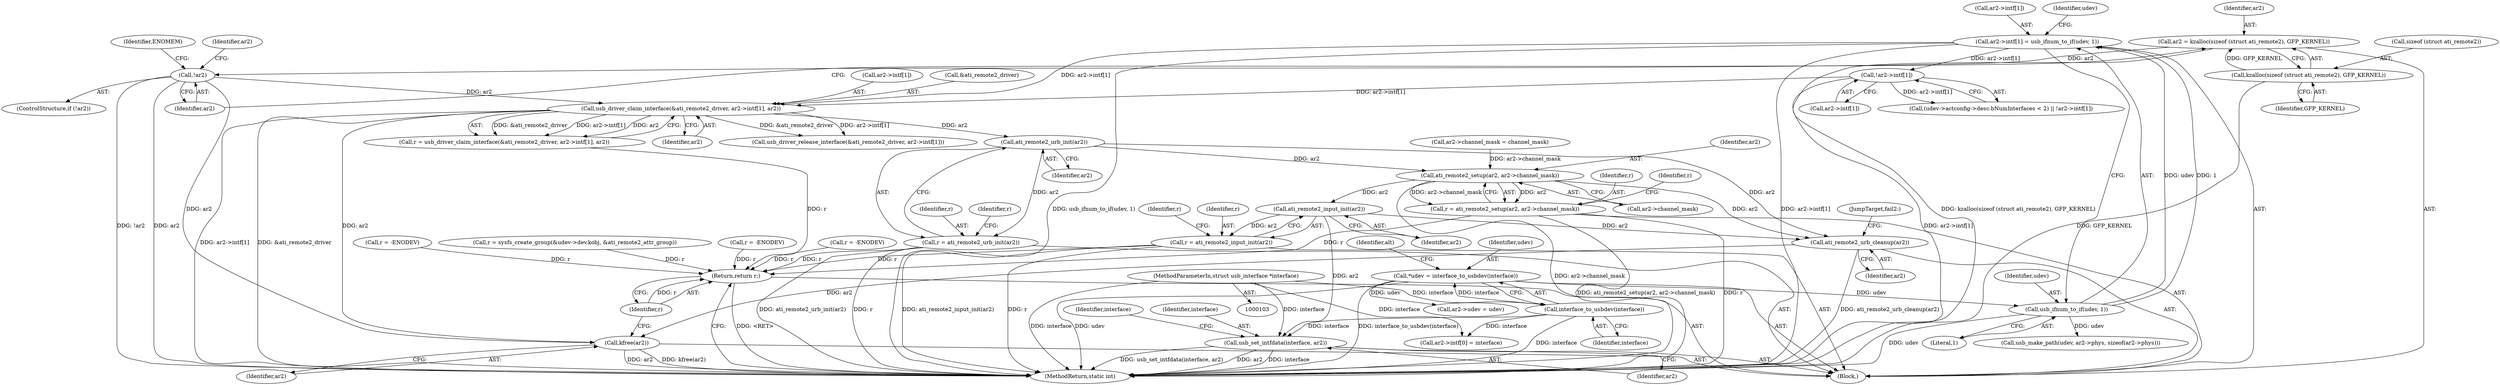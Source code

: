 digraph "0_linux_950336ba3e4a1ffd2ca60d29f6ef386dd2c7351d@pointer" {
"1000304" [label="(Call,ati_remote2_urb_init(ar2))"];
"1000241" [label="(Call,usb_driver_claim_interface(&ati_remote2_driver, ar2->intf[1], ar2))"];
"1000193" [label="(Call,ar2->intf[1] = usb_ifnum_to_if(udev, 1))"];
"1000199" [label="(Call,usb_ifnum_to_if(udev, 1))"];
"1000108" [label="(Call,*udev = interface_to_usbdev(interface))"];
"1000110" [label="(Call,interface_to_usbdev(interface))"];
"1000104" [label="(MethodParameterIn,struct usb_interface *interface)"];
"1000213" [label="(Call,!ar2->intf[1])"];
"1000136" [label="(Call,!ar2)"];
"1000129" [label="(Call,ar2 = kzalloc(sizeof (struct ati_remote2), GFP_KERNEL))"];
"1000131" [label="(Call,kzalloc(sizeof (struct ati_remote2), GFP_KERNEL))"];
"1000302" [label="(Call,r = ati_remote2_urb_init(ar2))"];
"1000412" [label="(Return,return r;)"];
"1000321" [label="(Call,ati_remote2_setup(ar2, ar2->channel_mask))"];
"1000319" [label="(Call,r = ati_remote2_setup(ar2, ar2->channel_mask))"];
"1000372" [label="(Call,ati_remote2_input_init(ar2))"];
"1000370" [label="(Call,r = ati_remote2_input_init(ar2))"];
"1000377" [label="(Call,usb_set_intfdata(interface, ar2))"];
"1000398" [label="(Call,ati_remote2_urb_cleanup(ar2))"];
"1000410" [label="(Call,kfree(ar2))"];
"1000283" [label="(Call,r = -ENODEV)"];
"1000143" [label="(Identifier,ar2)"];
"1000400" [label="(JumpTarget,fail2:)"];
"1000414" [label="(MethodReturn,static int)"];
"1000241" [label="(Call,usb_driver_claim_interface(&ati_remote2_driver, ar2->intf[1], ar2))"];
"1000194" [label="(Call,ar2->intf[1])"];
"1000378" [label="(Identifier,interface)"];
"1000239" [label="(Call,r = usb_driver_claim_interface(&ati_remote2_driver, ar2->intf[1], ar2))"];
"1000114" [label="(Identifier,alt)"];
"1000137" [label="(Identifier,ar2)"];
"1000321" [label="(Call,ati_remote2_setup(ar2, ar2->channel_mask))"];
"1000372" [label="(Call,ati_remote2_input_init(ar2))"];
"1000329" [label="(Call,usb_make_path(udev, ar2->phys, sizeof(ar2->phys)))"];
"1000141" [label="(Call,ar2->udev = udev)"];
"1000200" [label="(Identifier,udev)"];
"1000134" [label="(Identifier,GFP_KERNEL)"];
"1000411" [label="(Identifier,ar2)"];
"1000309" [label="(Call,ar2->channel_mask = channel_mask)"];
"1000203" [label="(Call,(udev->actconfig->desc.bNumInterfaces < 2) || !ar2->intf[1])"];
"1000399" [label="(Identifier,ar2)"];
"1000140" [label="(Identifier,ENOMEM)"];
"1000377" [label="(Call,usb_set_intfdata(interface, ar2))"];
"1000110" [label="(Call,interface_to_usbdev(interface))"];
"1000129" [label="(Call,ar2 = kzalloc(sizeof (struct ati_remote2), GFP_KERNEL))"];
"1000327" [label="(Identifier,r)"];
"1000234" [label="(Call,r = -ENODEV)"];
"1000214" [label="(Call,ar2->intf[1])"];
"1000108" [label="(Call,*udev = interface_to_usbdev(interface))"];
"1000410" [label="(Call,kfree(ar2))"];
"1000130" [label="(Identifier,ar2)"];
"1000201" [label="(Literal,1)"];
"1000302" [label="(Call,r = ati_remote2_urb_init(ar2))"];
"1000244" [label="(Call,ar2->intf[1])"];
"1000249" [label="(Identifier,ar2)"];
"1000213" [label="(Call,!ar2->intf[1])"];
"1000370" [label="(Call,r = ati_remote2_input_init(ar2))"];
"1000375" [label="(Identifier,r)"];
"1000135" [label="(ControlStructure,if (!ar2))"];
"1000413" [label="(Identifier,r)"];
"1000106" [label="(Block,)"];
"1000356" [label="(Call,r = sysfs_create_group(&udev->dev.kobj, &ati_remote2_attr_group))"];
"1000111" [label="(Identifier,interface)"];
"1000382" [label="(Identifier,interface)"];
"1000323" [label="(Call,ar2->channel_mask)"];
"1000242" [label="(Call,&ati_remote2_driver)"];
"1000373" [label="(Identifier,ar2)"];
"1000371" [label="(Identifier,r)"];
"1000319" [label="(Call,r = ati_remote2_setup(ar2, ar2->channel_mask))"];
"1000109" [label="(Identifier,udev)"];
"1000132" [label="(Call,sizeof (struct ati_remote2))"];
"1000303" [label="(Identifier,r)"];
"1000304" [label="(Call,ati_remote2_urb_init(ar2))"];
"1000412" [label="(Return,return r;)"];
"1000398" [label="(Call,ati_remote2_urb_cleanup(ar2))"];
"1000401" [label="(Call,usb_driver_release_interface(&ati_remote2_driver, ar2->intf[1]))"];
"1000305" [label="(Identifier,ar2)"];
"1000208" [label="(Identifier,udev)"];
"1000172" [label="(Call,ar2->intf[0] = interface)"];
"1000307" [label="(Identifier,r)"];
"1000322" [label="(Identifier,ar2)"];
"1000193" [label="(Call,ar2->intf[1] = usb_ifnum_to_if(udev, 1))"];
"1000131" [label="(Call,kzalloc(sizeof (struct ati_remote2), GFP_KERNEL))"];
"1000167" [label="(Call,r = -ENODEV)"];
"1000104" [label="(MethodParameterIn,struct usb_interface *interface)"];
"1000199" [label="(Call,usb_ifnum_to_if(udev, 1))"];
"1000379" [label="(Identifier,ar2)"];
"1000320" [label="(Identifier,r)"];
"1000136" [label="(Call,!ar2)"];
"1000304" -> "1000302"  [label="AST: "];
"1000304" -> "1000305"  [label="CFG: "];
"1000305" -> "1000304"  [label="AST: "];
"1000302" -> "1000304"  [label="CFG: "];
"1000304" -> "1000302"  [label="DDG: ar2"];
"1000241" -> "1000304"  [label="DDG: ar2"];
"1000304" -> "1000321"  [label="DDG: ar2"];
"1000304" -> "1000398"  [label="DDG: ar2"];
"1000241" -> "1000239"  [label="AST: "];
"1000241" -> "1000249"  [label="CFG: "];
"1000242" -> "1000241"  [label="AST: "];
"1000244" -> "1000241"  [label="AST: "];
"1000249" -> "1000241"  [label="AST: "];
"1000239" -> "1000241"  [label="CFG: "];
"1000241" -> "1000414"  [label="DDG: &ati_remote2_driver"];
"1000241" -> "1000414"  [label="DDG: ar2->intf[1]"];
"1000241" -> "1000239"  [label="DDG: &ati_remote2_driver"];
"1000241" -> "1000239"  [label="DDG: ar2->intf[1]"];
"1000241" -> "1000239"  [label="DDG: ar2"];
"1000193" -> "1000241"  [label="DDG: ar2->intf[1]"];
"1000213" -> "1000241"  [label="DDG: ar2->intf[1]"];
"1000136" -> "1000241"  [label="DDG: ar2"];
"1000241" -> "1000401"  [label="DDG: &ati_remote2_driver"];
"1000241" -> "1000401"  [label="DDG: ar2->intf[1]"];
"1000241" -> "1000410"  [label="DDG: ar2"];
"1000193" -> "1000106"  [label="AST: "];
"1000193" -> "1000199"  [label="CFG: "];
"1000194" -> "1000193"  [label="AST: "];
"1000199" -> "1000193"  [label="AST: "];
"1000208" -> "1000193"  [label="CFG: "];
"1000193" -> "1000414"  [label="DDG: ar2->intf[1]"];
"1000193" -> "1000414"  [label="DDG: usb_ifnum_to_if(udev, 1)"];
"1000199" -> "1000193"  [label="DDG: udev"];
"1000199" -> "1000193"  [label="DDG: 1"];
"1000193" -> "1000213"  [label="DDG: ar2->intf[1]"];
"1000199" -> "1000201"  [label="CFG: "];
"1000200" -> "1000199"  [label="AST: "];
"1000201" -> "1000199"  [label="AST: "];
"1000199" -> "1000414"  [label="DDG: udev"];
"1000108" -> "1000199"  [label="DDG: udev"];
"1000199" -> "1000329"  [label="DDG: udev"];
"1000108" -> "1000106"  [label="AST: "];
"1000108" -> "1000110"  [label="CFG: "];
"1000109" -> "1000108"  [label="AST: "];
"1000110" -> "1000108"  [label="AST: "];
"1000114" -> "1000108"  [label="CFG: "];
"1000108" -> "1000414"  [label="DDG: interface_to_usbdev(interface)"];
"1000108" -> "1000414"  [label="DDG: udev"];
"1000110" -> "1000108"  [label="DDG: interface"];
"1000108" -> "1000141"  [label="DDG: udev"];
"1000110" -> "1000111"  [label="CFG: "];
"1000111" -> "1000110"  [label="AST: "];
"1000110" -> "1000414"  [label="DDG: interface"];
"1000104" -> "1000110"  [label="DDG: interface"];
"1000110" -> "1000172"  [label="DDG: interface"];
"1000110" -> "1000377"  [label="DDG: interface"];
"1000104" -> "1000103"  [label="AST: "];
"1000104" -> "1000414"  [label="DDG: interface"];
"1000104" -> "1000172"  [label="DDG: interface"];
"1000104" -> "1000377"  [label="DDG: interface"];
"1000213" -> "1000203"  [label="AST: "];
"1000213" -> "1000214"  [label="CFG: "];
"1000214" -> "1000213"  [label="AST: "];
"1000203" -> "1000213"  [label="CFG: "];
"1000213" -> "1000414"  [label="DDG: ar2->intf[1]"];
"1000213" -> "1000203"  [label="DDG: ar2->intf[1]"];
"1000136" -> "1000135"  [label="AST: "];
"1000136" -> "1000137"  [label="CFG: "];
"1000137" -> "1000136"  [label="AST: "];
"1000140" -> "1000136"  [label="CFG: "];
"1000143" -> "1000136"  [label="CFG: "];
"1000136" -> "1000414"  [label="DDG: !ar2"];
"1000136" -> "1000414"  [label="DDG: ar2"];
"1000129" -> "1000136"  [label="DDG: ar2"];
"1000136" -> "1000410"  [label="DDG: ar2"];
"1000129" -> "1000106"  [label="AST: "];
"1000129" -> "1000131"  [label="CFG: "];
"1000130" -> "1000129"  [label="AST: "];
"1000131" -> "1000129"  [label="AST: "];
"1000137" -> "1000129"  [label="CFG: "];
"1000129" -> "1000414"  [label="DDG: kzalloc(sizeof (struct ati_remote2), GFP_KERNEL)"];
"1000131" -> "1000129"  [label="DDG: GFP_KERNEL"];
"1000131" -> "1000134"  [label="CFG: "];
"1000132" -> "1000131"  [label="AST: "];
"1000134" -> "1000131"  [label="AST: "];
"1000131" -> "1000414"  [label="DDG: GFP_KERNEL"];
"1000302" -> "1000106"  [label="AST: "];
"1000303" -> "1000302"  [label="AST: "];
"1000307" -> "1000302"  [label="CFG: "];
"1000302" -> "1000414"  [label="DDG: ati_remote2_urb_init(ar2)"];
"1000302" -> "1000414"  [label="DDG: r"];
"1000302" -> "1000412"  [label="DDG: r"];
"1000412" -> "1000106"  [label="AST: "];
"1000412" -> "1000413"  [label="CFG: "];
"1000413" -> "1000412"  [label="AST: "];
"1000414" -> "1000412"  [label="CFG: "];
"1000412" -> "1000414"  [label="DDG: <RET>"];
"1000413" -> "1000412"  [label="DDG: r"];
"1000167" -> "1000412"  [label="DDG: r"];
"1000283" -> "1000412"  [label="DDG: r"];
"1000234" -> "1000412"  [label="DDG: r"];
"1000239" -> "1000412"  [label="DDG: r"];
"1000319" -> "1000412"  [label="DDG: r"];
"1000370" -> "1000412"  [label="DDG: r"];
"1000356" -> "1000412"  [label="DDG: r"];
"1000321" -> "1000319"  [label="AST: "];
"1000321" -> "1000323"  [label="CFG: "];
"1000322" -> "1000321"  [label="AST: "];
"1000323" -> "1000321"  [label="AST: "];
"1000319" -> "1000321"  [label="CFG: "];
"1000321" -> "1000414"  [label="DDG: ar2->channel_mask"];
"1000321" -> "1000319"  [label="DDG: ar2"];
"1000321" -> "1000319"  [label="DDG: ar2->channel_mask"];
"1000309" -> "1000321"  [label="DDG: ar2->channel_mask"];
"1000321" -> "1000372"  [label="DDG: ar2"];
"1000321" -> "1000398"  [label="DDG: ar2"];
"1000319" -> "1000106"  [label="AST: "];
"1000320" -> "1000319"  [label="AST: "];
"1000327" -> "1000319"  [label="CFG: "];
"1000319" -> "1000414"  [label="DDG: ati_remote2_setup(ar2, ar2->channel_mask)"];
"1000319" -> "1000414"  [label="DDG: r"];
"1000372" -> "1000370"  [label="AST: "];
"1000372" -> "1000373"  [label="CFG: "];
"1000373" -> "1000372"  [label="AST: "];
"1000370" -> "1000372"  [label="CFG: "];
"1000372" -> "1000370"  [label="DDG: ar2"];
"1000372" -> "1000377"  [label="DDG: ar2"];
"1000372" -> "1000398"  [label="DDG: ar2"];
"1000370" -> "1000106"  [label="AST: "];
"1000371" -> "1000370"  [label="AST: "];
"1000375" -> "1000370"  [label="CFG: "];
"1000370" -> "1000414"  [label="DDG: ati_remote2_input_init(ar2)"];
"1000370" -> "1000414"  [label="DDG: r"];
"1000377" -> "1000106"  [label="AST: "];
"1000377" -> "1000379"  [label="CFG: "];
"1000378" -> "1000377"  [label="AST: "];
"1000379" -> "1000377"  [label="AST: "];
"1000382" -> "1000377"  [label="CFG: "];
"1000377" -> "1000414"  [label="DDG: usb_set_intfdata(interface, ar2)"];
"1000377" -> "1000414"  [label="DDG: ar2"];
"1000377" -> "1000414"  [label="DDG: interface"];
"1000398" -> "1000106"  [label="AST: "];
"1000398" -> "1000399"  [label="CFG: "];
"1000399" -> "1000398"  [label="AST: "];
"1000400" -> "1000398"  [label="CFG: "];
"1000398" -> "1000414"  [label="DDG: ati_remote2_urb_cleanup(ar2)"];
"1000398" -> "1000410"  [label="DDG: ar2"];
"1000410" -> "1000106"  [label="AST: "];
"1000410" -> "1000411"  [label="CFG: "];
"1000411" -> "1000410"  [label="AST: "];
"1000413" -> "1000410"  [label="CFG: "];
"1000410" -> "1000414"  [label="DDG: ar2"];
"1000410" -> "1000414"  [label="DDG: kfree(ar2)"];
}
